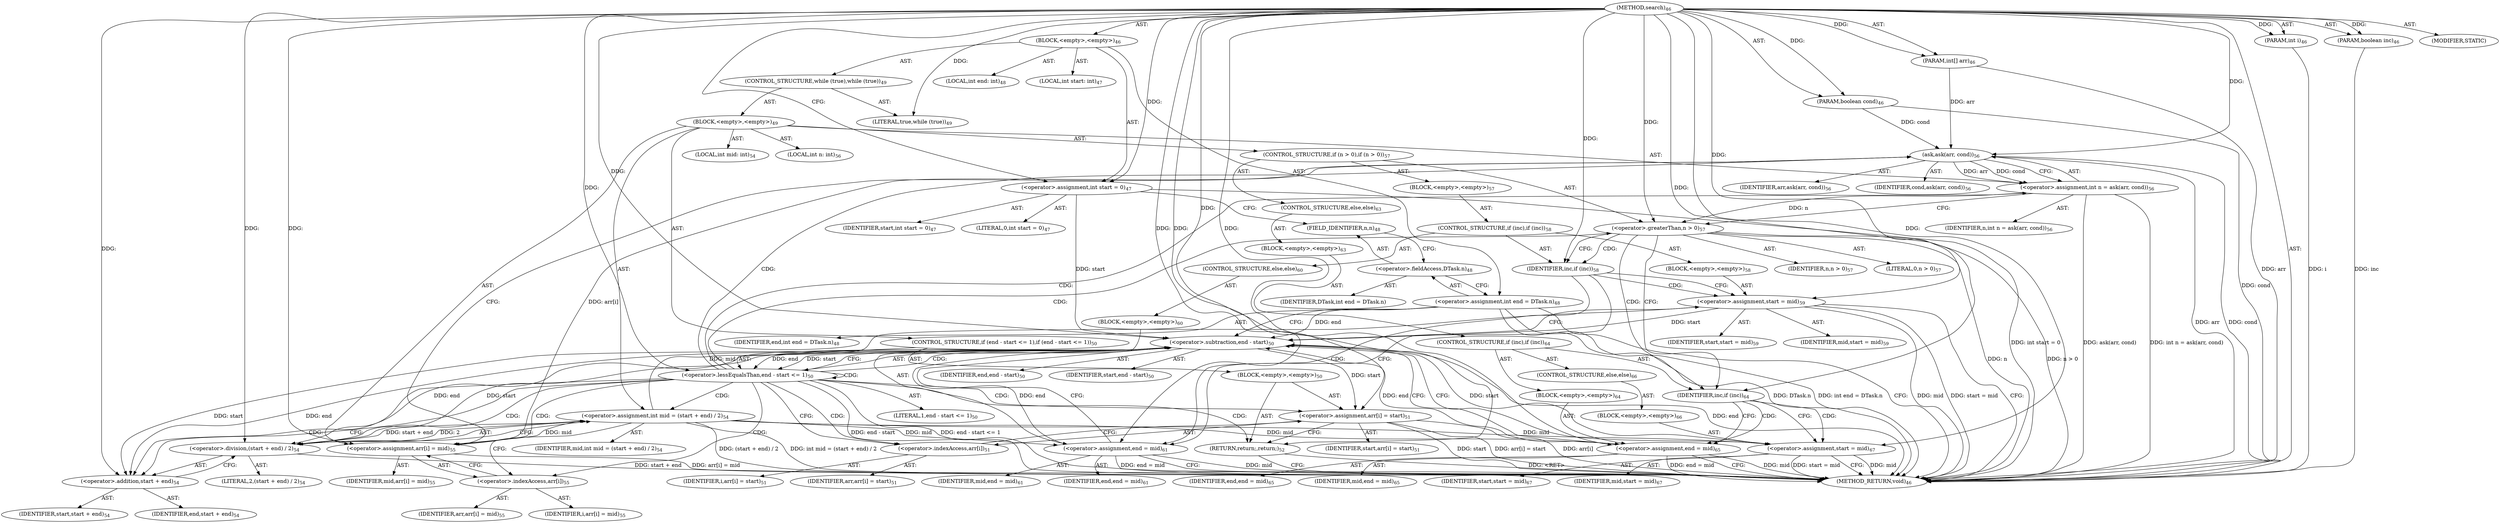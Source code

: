 digraph "search" {  
"228" [label = <(METHOD,search)<SUB>46</SUB>> ]
"229" [label = <(PARAM,int[] arr)<SUB>46</SUB>> ]
"230" [label = <(PARAM,int i)<SUB>46</SUB>> ]
"231" [label = <(PARAM,boolean inc)<SUB>46</SUB>> ]
"232" [label = <(PARAM,boolean cond)<SUB>46</SUB>> ]
"233" [label = <(BLOCK,&lt;empty&gt;,&lt;empty&gt;)<SUB>46</SUB>> ]
"234" [label = <(LOCAL,int start: int)<SUB>47</SUB>> ]
"235" [label = <(&lt;operator&gt;.assignment,int start = 0)<SUB>47</SUB>> ]
"236" [label = <(IDENTIFIER,start,int start = 0)<SUB>47</SUB>> ]
"237" [label = <(LITERAL,0,int start = 0)<SUB>47</SUB>> ]
"238" [label = <(LOCAL,int end: int)<SUB>48</SUB>> ]
"239" [label = <(&lt;operator&gt;.assignment,int end = DTask.n)<SUB>48</SUB>> ]
"240" [label = <(IDENTIFIER,end,int end = DTask.n)<SUB>48</SUB>> ]
"241" [label = <(&lt;operator&gt;.fieldAccess,DTask.n)<SUB>48</SUB>> ]
"242" [label = <(IDENTIFIER,DTask,int end = DTask.n)> ]
"243" [label = <(FIELD_IDENTIFIER,n,n)<SUB>48</SUB>> ]
"244" [label = <(CONTROL_STRUCTURE,while (true),while (true))<SUB>49</SUB>> ]
"245" [label = <(LITERAL,true,while (true))<SUB>49</SUB>> ]
"246" [label = <(BLOCK,&lt;empty&gt;,&lt;empty&gt;)<SUB>49</SUB>> ]
"247" [label = <(CONTROL_STRUCTURE,if (end - start &lt;= 1),if (end - start &lt;= 1))<SUB>50</SUB>> ]
"248" [label = <(&lt;operator&gt;.lessEqualsThan,end - start &lt;= 1)<SUB>50</SUB>> ]
"249" [label = <(&lt;operator&gt;.subtraction,end - start)<SUB>50</SUB>> ]
"250" [label = <(IDENTIFIER,end,end - start)<SUB>50</SUB>> ]
"251" [label = <(IDENTIFIER,start,end - start)<SUB>50</SUB>> ]
"252" [label = <(LITERAL,1,end - start &lt;= 1)<SUB>50</SUB>> ]
"253" [label = <(BLOCK,&lt;empty&gt;,&lt;empty&gt;)<SUB>50</SUB>> ]
"254" [label = <(&lt;operator&gt;.assignment,arr[i] = start)<SUB>51</SUB>> ]
"255" [label = <(&lt;operator&gt;.indexAccess,arr[i])<SUB>51</SUB>> ]
"256" [label = <(IDENTIFIER,arr,arr[i] = start)<SUB>51</SUB>> ]
"257" [label = <(IDENTIFIER,i,arr[i] = start)<SUB>51</SUB>> ]
"258" [label = <(IDENTIFIER,start,arr[i] = start)<SUB>51</SUB>> ]
"259" [label = <(RETURN,return;,return;)<SUB>52</SUB>> ]
"260" [label = <(LOCAL,int mid: int)<SUB>54</SUB>> ]
"261" [label = <(&lt;operator&gt;.assignment,int mid = (start + end) / 2)<SUB>54</SUB>> ]
"262" [label = <(IDENTIFIER,mid,int mid = (start + end) / 2)<SUB>54</SUB>> ]
"263" [label = <(&lt;operator&gt;.division,(start + end) / 2)<SUB>54</SUB>> ]
"264" [label = <(&lt;operator&gt;.addition,start + end)<SUB>54</SUB>> ]
"265" [label = <(IDENTIFIER,start,start + end)<SUB>54</SUB>> ]
"266" [label = <(IDENTIFIER,end,start + end)<SUB>54</SUB>> ]
"267" [label = <(LITERAL,2,(start + end) / 2)<SUB>54</SUB>> ]
"268" [label = <(&lt;operator&gt;.assignment,arr[i] = mid)<SUB>55</SUB>> ]
"269" [label = <(&lt;operator&gt;.indexAccess,arr[i])<SUB>55</SUB>> ]
"270" [label = <(IDENTIFIER,arr,arr[i] = mid)<SUB>55</SUB>> ]
"271" [label = <(IDENTIFIER,i,arr[i] = mid)<SUB>55</SUB>> ]
"272" [label = <(IDENTIFIER,mid,arr[i] = mid)<SUB>55</SUB>> ]
"273" [label = <(LOCAL,int n: int)<SUB>56</SUB>> ]
"274" [label = <(&lt;operator&gt;.assignment,int n = ask(arr, cond))<SUB>56</SUB>> ]
"275" [label = <(IDENTIFIER,n,int n = ask(arr, cond))<SUB>56</SUB>> ]
"276" [label = <(ask,ask(arr, cond))<SUB>56</SUB>> ]
"277" [label = <(IDENTIFIER,arr,ask(arr, cond))<SUB>56</SUB>> ]
"278" [label = <(IDENTIFIER,cond,ask(arr, cond))<SUB>56</SUB>> ]
"279" [label = <(CONTROL_STRUCTURE,if (n &gt; 0),if (n &gt; 0))<SUB>57</SUB>> ]
"280" [label = <(&lt;operator&gt;.greaterThan,n &gt; 0)<SUB>57</SUB>> ]
"281" [label = <(IDENTIFIER,n,n &gt; 0)<SUB>57</SUB>> ]
"282" [label = <(LITERAL,0,n &gt; 0)<SUB>57</SUB>> ]
"283" [label = <(BLOCK,&lt;empty&gt;,&lt;empty&gt;)<SUB>57</SUB>> ]
"284" [label = <(CONTROL_STRUCTURE,if (inc),if (inc))<SUB>58</SUB>> ]
"285" [label = <(IDENTIFIER,inc,if (inc))<SUB>58</SUB>> ]
"286" [label = <(BLOCK,&lt;empty&gt;,&lt;empty&gt;)<SUB>58</SUB>> ]
"287" [label = <(&lt;operator&gt;.assignment,start = mid)<SUB>59</SUB>> ]
"288" [label = <(IDENTIFIER,start,start = mid)<SUB>59</SUB>> ]
"289" [label = <(IDENTIFIER,mid,start = mid)<SUB>59</SUB>> ]
"290" [label = <(CONTROL_STRUCTURE,else,else)<SUB>60</SUB>> ]
"291" [label = <(BLOCK,&lt;empty&gt;,&lt;empty&gt;)<SUB>60</SUB>> ]
"292" [label = <(&lt;operator&gt;.assignment,end = mid)<SUB>61</SUB>> ]
"293" [label = <(IDENTIFIER,end,end = mid)<SUB>61</SUB>> ]
"294" [label = <(IDENTIFIER,mid,end = mid)<SUB>61</SUB>> ]
"295" [label = <(CONTROL_STRUCTURE,else,else)<SUB>63</SUB>> ]
"296" [label = <(BLOCK,&lt;empty&gt;,&lt;empty&gt;)<SUB>63</SUB>> ]
"297" [label = <(CONTROL_STRUCTURE,if (inc),if (inc))<SUB>64</SUB>> ]
"298" [label = <(IDENTIFIER,inc,if (inc))<SUB>64</SUB>> ]
"299" [label = <(BLOCK,&lt;empty&gt;,&lt;empty&gt;)<SUB>64</SUB>> ]
"300" [label = <(&lt;operator&gt;.assignment,end = mid)<SUB>65</SUB>> ]
"301" [label = <(IDENTIFIER,end,end = mid)<SUB>65</SUB>> ]
"302" [label = <(IDENTIFIER,mid,end = mid)<SUB>65</SUB>> ]
"303" [label = <(CONTROL_STRUCTURE,else,else)<SUB>66</SUB>> ]
"304" [label = <(BLOCK,&lt;empty&gt;,&lt;empty&gt;)<SUB>66</SUB>> ]
"305" [label = <(&lt;operator&gt;.assignment,start = mid)<SUB>67</SUB>> ]
"306" [label = <(IDENTIFIER,start,start = mid)<SUB>67</SUB>> ]
"307" [label = <(IDENTIFIER,mid,start = mid)<SUB>67</SUB>> ]
"308" [label = <(MODIFIER,STATIC)> ]
"309" [label = <(METHOD_RETURN,void)<SUB>46</SUB>> ]
  "228" -> "229"  [ label = "AST: "] 
  "228" -> "230"  [ label = "AST: "] 
  "228" -> "231"  [ label = "AST: "] 
  "228" -> "232"  [ label = "AST: "] 
  "228" -> "233"  [ label = "AST: "] 
  "228" -> "308"  [ label = "AST: "] 
  "228" -> "309"  [ label = "AST: "] 
  "233" -> "234"  [ label = "AST: "] 
  "233" -> "235"  [ label = "AST: "] 
  "233" -> "238"  [ label = "AST: "] 
  "233" -> "239"  [ label = "AST: "] 
  "233" -> "244"  [ label = "AST: "] 
  "235" -> "236"  [ label = "AST: "] 
  "235" -> "237"  [ label = "AST: "] 
  "239" -> "240"  [ label = "AST: "] 
  "239" -> "241"  [ label = "AST: "] 
  "241" -> "242"  [ label = "AST: "] 
  "241" -> "243"  [ label = "AST: "] 
  "244" -> "245"  [ label = "AST: "] 
  "244" -> "246"  [ label = "AST: "] 
  "246" -> "247"  [ label = "AST: "] 
  "246" -> "260"  [ label = "AST: "] 
  "246" -> "261"  [ label = "AST: "] 
  "246" -> "268"  [ label = "AST: "] 
  "246" -> "273"  [ label = "AST: "] 
  "246" -> "274"  [ label = "AST: "] 
  "246" -> "279"  [ label = "AST: "] 
  "247" -> "248"  [ label = "AST: "] 
  "247" -> "253"  [ label = "AST: "] 
  "248" -> "249"  [ label = "AST: "] 
  "248" -> "252"  [ label = "AST: "] 
  "249" -> "250"  [ label = "AST: "] 
  "249" -> "251"  [ label = "AST: "] 
  "253" -> "254"  [ label = "AST: "] 
  "253" -> "259"  [ label = "AST: "] 
  "254" -> "255"  [ label = "AST: "] 
  "254" -> "258"  [ label = "AST: "] 
  "255" -> "256"  [ label = "AST: "] 
  "255" -> "257"  [ label = "AST: "] 
  "261" -> "262"  [ label = "AST: "] 
  "261" -> "263"  [ label = "AST: "] 
  "263" -> "264"  [ label = "AST: "] 
  "263" -> "267"  [ label = "AST: "] 
  "264" -> "265"  [ label = "AST: "] 
  "264" -> "266"  [ label = "AST: "] 
  "268" -> "269"  [ label = "AST: "] 
  "268" -> "272"  [ label = "AST: "] 
  "269" -> "270"  [ label = "AST: "] 
  "269" -> "271"  [ label = "AST: "] 
  "274" -> "275"  [ label = "AST: "] 
  "274" -> "276"  [ label = "AST: "] 
  "276" -> "277"  [ label = "AST: "] 
  "276" -> "278"  [ label = "AST: "] 
  "279" -> "280"  [ label = "AST: "] 
  "279" -> "283"  [ label = "AST: "] 
  "279" -> "295"  [ label = "AST: "] 
  "280" -> "281"  [ label = "AST: "] 
  "280" -> "282"  [ label = "AST: "] 
  "283" -> "284"  [ label = "AST: "] 
  "284" -> "285"  [ label = "AST: "] 
  "284" -> "286"  [ label = "AST: "] 
  "284" -> "290"  [ label = "AST: "] 
  "286" -> "287"  [ label = "AST: "] 
  "287" -> "288"  [ label = "AST: "] 
  "287" -> "289"  [ label = "AST: "] 
  "290" -> "291"  [ label = "AST: "] 
  "291" -> "292"  [ label = "AST: "] 
  "292" -> "293"  [ label = "AST: "] 
  "292" -> "294"  [ label = "AST: "] 
  "295" -> "296"  [ label = "AST: "] 
  "296" -> "297"  [ label = "AST: "] 
  "297" -> "298"  [ label = "AST: "] 
  "297" -> "299"  [ label = "AST: "] 
  "297" -> "303"  [ label = "AST: "] 
  "299" -> "300"  [ label = "AST: "] 
  "300" -> "301"  [ label = "AST: "] 
  "300" -> "302"  [ label = "AST: "] 
  "303" -> "304"  [ label = "AST: "] 
  "304" -> "305"  [ label = "AST: "] 
  "305" -> "306"  [ label = "AST: "] 
  "305" -> "307"  [ label = "AST: "] 
  "235" -> "243"  [ label = "CFG: "] 
  "239" -> "309"  [ label = "CFG: "] 
  "239" -> "249"  [ label = "CFG: "] 
  "241" -> "239"  [ label = "CFG: "] 
  "243" -> "241"  [ label = "CFG: "] 
  "261" -> "269"  [ label = "CFG: "] 
  "268" -> "276"  [ label = "CFG: "] 
  "274" -> "280"  [ label = "CFG: "] 
  "248" -> "255"  [ label = "CFG: "] 
  "248" -> "264"  [ label = "CFG: "] 
  "263" -> "261"  [ label = "CFG: "] 
  "269" -> "268"  [ label = "CFG: "] 
  "276" -> "274"  [ label = "CFG: "] 
  "280" -> "285"  [ label = "CFG: "] 
  "280" -> "298"  [ label = "CFG: "] 
  "249" -> "248"  [ label = "CFG: "] 
  "254" -> "259"  [ label = "CFG: "] 
  "259" -> "309"  [ label = "CFG: "] 
  "264" -> "263"  [ label = "CFG: "] 
  "255" -> "254"  [ label = "CFG: "] 
  "285" -> "287"  [ label = "CFG: "] 
  "285" -> "292"  [ label = "CFG: "] 
  "287" -> "309"  [ label = "CFG: "] 
  "287" -> "249"  [ label = "CFG: "] 
  "298" -> "300"  [ label = "CFG: "] 
  "298" -> "305"  [ label = "CFG: "] 
  "292" -> "309"  [ label = "CFG: "] 
  "292" -> "249"  [ label = "CFG: "] 
  "300" -> "309"  [ label = "CFG: "] 
  "300" -> "249"  [ label = "CFG: "] 
  "305" -> "309"  [ label = "CFG: "] 
  "305" -> "249"  [ label = "CFG: "] 
  "228" -> "235"  [ label = "CFG: "] 
  "259" -> "309"  [ label = "DDG: &lt;RET&gt;"] 
  "229" -> "309"  [ label = "DDG: arr"] 
  "230" -> "309"  [ label = "DDG: i"] 
  "231" -> "309"  [ label = "DDG: inc"] 
  "232" -> "309"  [ label = "DDG: cond"] 
  "235" -> "309"  [ label = "DDG: int start = 0"] 
  "239" -> "309"  [ label = "DDG: DTask.n"] 
  "239" -> "309"  [ label = "DDG: int end = DTask.n"] 
  "249" -> "309"  [ label = "DDG: end"] 
  "248" -> "309"  [ label = "DDG: end - start"] 
  "248" -> "309"  [ label = "DDG: end - start &lt;= 1"] 
  "263" -> "309"  [ label = "DDG: start + end"] 
  "261" -> "309"  [ label = "DDG: (start + end) / 2"] 
  "261" -> "309"  [ label = "DDG: int mid = (start + end) / 2"] 
  "268" -> "309"  [ label = "DDG: arr[i] = mid"] 
  "276" -> "309"  [ label = "DDG: arr"] 
  "276" -> "309"  [ label = "DDG: cond"] 
  "274" -> "309"  [ label = "DDG: ask(arr, cond)"] 
  "274" -> "309"  [ label = "DDG: int n = ask(arr, cond)"] 
  "280" -> "309"  [ label = "DDG: n"] 
  "280" -> "309"  [ label = "DDG: n &gt; 0"] 
  "305" -> "309"  [ label = "DDG: mid"] 
  "305" -> "309"  [ label = "DDG: start = mid"] 
  "300" -> "309"  [ label = "DDG: mid"] 
  "300" -> "309"  [ label = "DDG: end = mid"] 
  "292" -> "309"  [ label = "DDG: mid"] 
  "292" -> "309"  [ label = "DDG: end = mid"] 
  "287" -> "309"  [ label = "DDG: mid"] 
  "287" -> "309"  [ label = "DDG: start = mid"] 
  "254" -> "309"  [ label = "DDG: arr[i]"] 
  "254" -> "309"  [ label = "DDG: start"] 
  "254" -> "309"  [ label = "DDG: arr[i] = start"] 
  "228" -> "229"  [ label = "DDG: "] 
  "228" -> "230"  [ label = "DDG: "] 
  "228" -> "231"  [ label = "DDG: "] 
  "228" -> "232"  [ label = "DDG: "] 
  "228" -> "235"  [ label = "DDG: "] 
  "228" -> "245"  [ label = "DDG: "] 
  "263" -> "261"  [ label = "DDG: start + end"] 
  "263" -> "261"  [ label = "DDG: 2"] 
  "261" -> "268"  [ label = "DDG: mid"] 
  "228" -> "268"  [ label = "DDG: "] 
  "276" -> "274"  [ label = "DDG: arr"] 
  "276" -> "274"  [ label = "DDG: cond"] 
  "249" -> "248"  [ label = "DDG: end"] 
  "249" -> "248"  [ label = "DDG: start"] 
  "228" -> "248"  [ label = "DDG: "] 
  "249" -> "254"  [ label = "DDG: start"] 
  "228" -> "254"  [ label = "DDG: "] 
  "228" -> "259"  [ label = "DDG: "] 
  "249" -> "263"  [ label = "DDG: start"] 
  "228" -> "263"  [ label = "DDG: "] 
  "249" -> "263"  [ label = "DDG: end"] 
  "229" -> "276"  [ label = "DDG: arr"] 
  "268" -> "276"  [ label = "DDG: arr[i]"] 
  "228" -> "276"  [ label = "DDG: "] 
  "232" -> "276"  [ label = "DDG: cond"] 
  "274" -> "280"  [ label = "DDG: n"] 
  "228" -> "280"  [ label = "DDG: "] 
  "239" -> "249"  [ label = "DDG: end"] 
  "300" -> "249"  [ label = "DDG: end"] 
  "292" -> "249"  [ label = "DDG: end"] 
  "228" -> "249"  [ label = "DDG: "] 
  "235" -> "249"  [ label = "DDG: start"] 
  "305" -> "249"  [ label = "DDG: start"] 
  "287" -> "249"  [ label = "DDG: start"] 
  "249" -> "264"  [ label = "DDG: start"] 
  "228" -> "264"  [ label = "DDG: "] 
  "249" -> "264"  [ label = "DDG: end"] 
  "228" -> "285"  [ label = "DDG: "] 
  "228" -> "287"  [ label = "DDG: "] 
  "261" -> "287"  [ label = "DDG: mid"] 
  "228" -> "298"  [ label = "DDG: "] 
  "228" -> "292"  [ label = "DDG: "] 
  "261" -> "292"  [ label = "DDG: mid"] 
  "228" -> "300"  [ label = "DDG: "] 
  "261" -> "300"  [ label = "DDG: mid"] 
  "228" -> "305"  [ label = "DDG: "] 
  "261" -> "305"  [ label = "DDG: mid"] 
  "248" -> "263"  [ label = "CDG: "] 
  "248" -> "268"  [ label = "CDG: "] 
  "248" -> "276"  [ label = "CDG: "] 
  "248" -> "261"  [ label = "CDG: "] 
  "248" -> "280"  [ label = "CDG: "] 
  "248" -> "264"  [ label = "CDG: "] 
  "248" -> "255"  [ label = "CDG: "] 
  "248" -> "269"  [ label = "CDG: "] 
  "248" -> "259"  [ label = "CDG: "] 
  "248" -> "274"  [ label = "CDG: "] 
  "248" -> "254"  [ label = "CDG: "] 
  "248" -> "249"  [ label = "CDG: "] 
  "248" -> "248"  [ label = "CDG: "] 
  "280" -> "298"  [ label = "CDG: "] 
  "280" -> "285"  [ label = "CDG: "] 
  "285" -> "287"  [ label = "CDG: "] 
  "285" -> "292"  [ label = "CDG: "] 
  "298" -> "305"  [ label = "CDG: "] 
  "298" -> "300"  [ label = "CDG: "] 
}
